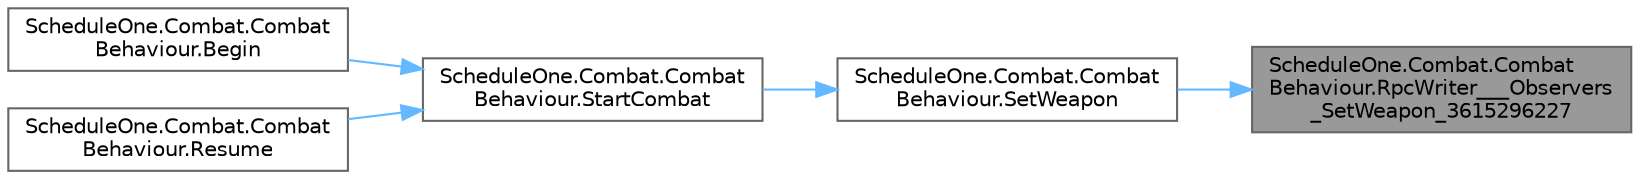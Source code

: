 digraph "ScheduleOne.Combat.CombatBehaviour.RpcWriter___Observers_SetWeapon_3615296227"
{
 // LATEX_PDF_SIZE
  bgcolor="transparent";
  edge [fontname=Helvetica,fontsize=10,labelfontname=Helvetica,labelfontsize=10];
  node [fontname=Helvetica,fontsize=10,shape=box,height=0.2,width=0.4];
  rankdir="RL";
  Node1 [id="Node000001",label="ScheduleOne.Combat.Combat\lBehaviour.RpcWriter___Observers\l_SetWeapon_3615296227",height=0.2,width=0.4,color="gray40", fillcolor="grey60", style="filled", fontcolor="black",tooltip=" "];
  Node1 -> Node2 [id="edge1_Node000001_Node000002",dir="back",color="steelblue1",style="solid",tooltip=" "];
  Node2 [id="Node000002",label="ScheduleOne.Combat.Combat\lBehaviour.SetWeapon",height=0.2,width=0.4,color="grey40", fillcolor="white", style="filled",URL="$class_schedule_one_1_1_combat_1_1_combat_behaviour.html#af4fd3c964b283f7a62c98b5e9a5bbe04",tooltip=" "];
  Node2 -> Node3 [id="edge2_Node000002_Node000003",dir="back",color="steelblue1",style="solid",tooltip=" "];
  Node3 [id="Node000003",label="ScheduleOne.Combat.Combat\lBehaviour.StartCombat",height=0.2,width=0.4,color="grey40", fillcolor="white", style="filled",URL="$class_schedule_one_1_1_combat_1_1_combat_behaviour.html#a05117ca3a273a296fd6ea0f039ef6f6f",tooltip=" "];
  Node3 -> Node4 [id="edge3_Node000003_Node000004",dir="back",color="steelblue1",style="solid",tooltip=" "];
  Node4 [id="Node000004",label="ScheduleOne.Combat.Combat\lBehaviour.Begin",height=0.2,width=0.4,color="grey40", fillcolor="white", style="filled",URL="$class_schedule_one_1_1_combat_1_1_combat_behaviour.html#a05444db7df6331955dc77ead1df2aa47",tooltip=" "];
  Node3 -> Node5 [id="edge4_Node000003_Node000005",dir="back",color="steelblue1",style="solid",tooltip=" "];
  Node5 [id="Node000005",label="ScheduleOne.Combat.Combat\lBehaviour.Resume",height=0.2,width=0.4,color="grey40", fillcolor="white", style="filled",URL="$class_schedule_one_1_1_combat_1_1_combat_behaviour.html#a10012bef84f53f376b7c8954bceca3f4",tooltip=" "];
}
